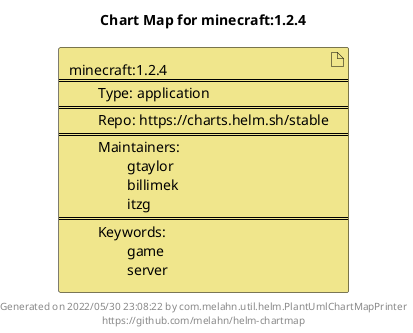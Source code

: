 @startuml
skinparam linetype ortho
skinparam backgroundColor white
skinparam usecaseBorderColor black
skinparam usecaseArrowColor LightSlateGray
skinparam artifactBorderColor black
skinparam artifactArrowColor LightSlateGray

title Chart Map for minecraft:1.2.4

'There is one referenced Helm Chart
artifact "minecraft:1.2.4\n====\n\tType: application\n====\n\tRepo: https://charts.helm.sh/stable\n====\n\tMaintainers: \n\t\tgtaylor\n\t\tbillimek\n\t\titzg\n====\n\tKeywords: \n\t\tgame\n\t\tserver" as minecraft_1_2_4 #Khaki

'There are 0 referenced Docker Images

'Chart Dependencies

center footer Generated on 2022/05/30 23:08:22 by com.melahn.util.helm.PlantUmlChartMapPrinter\nhttps://github.com/melahn/helm-chartmap
@enduml
